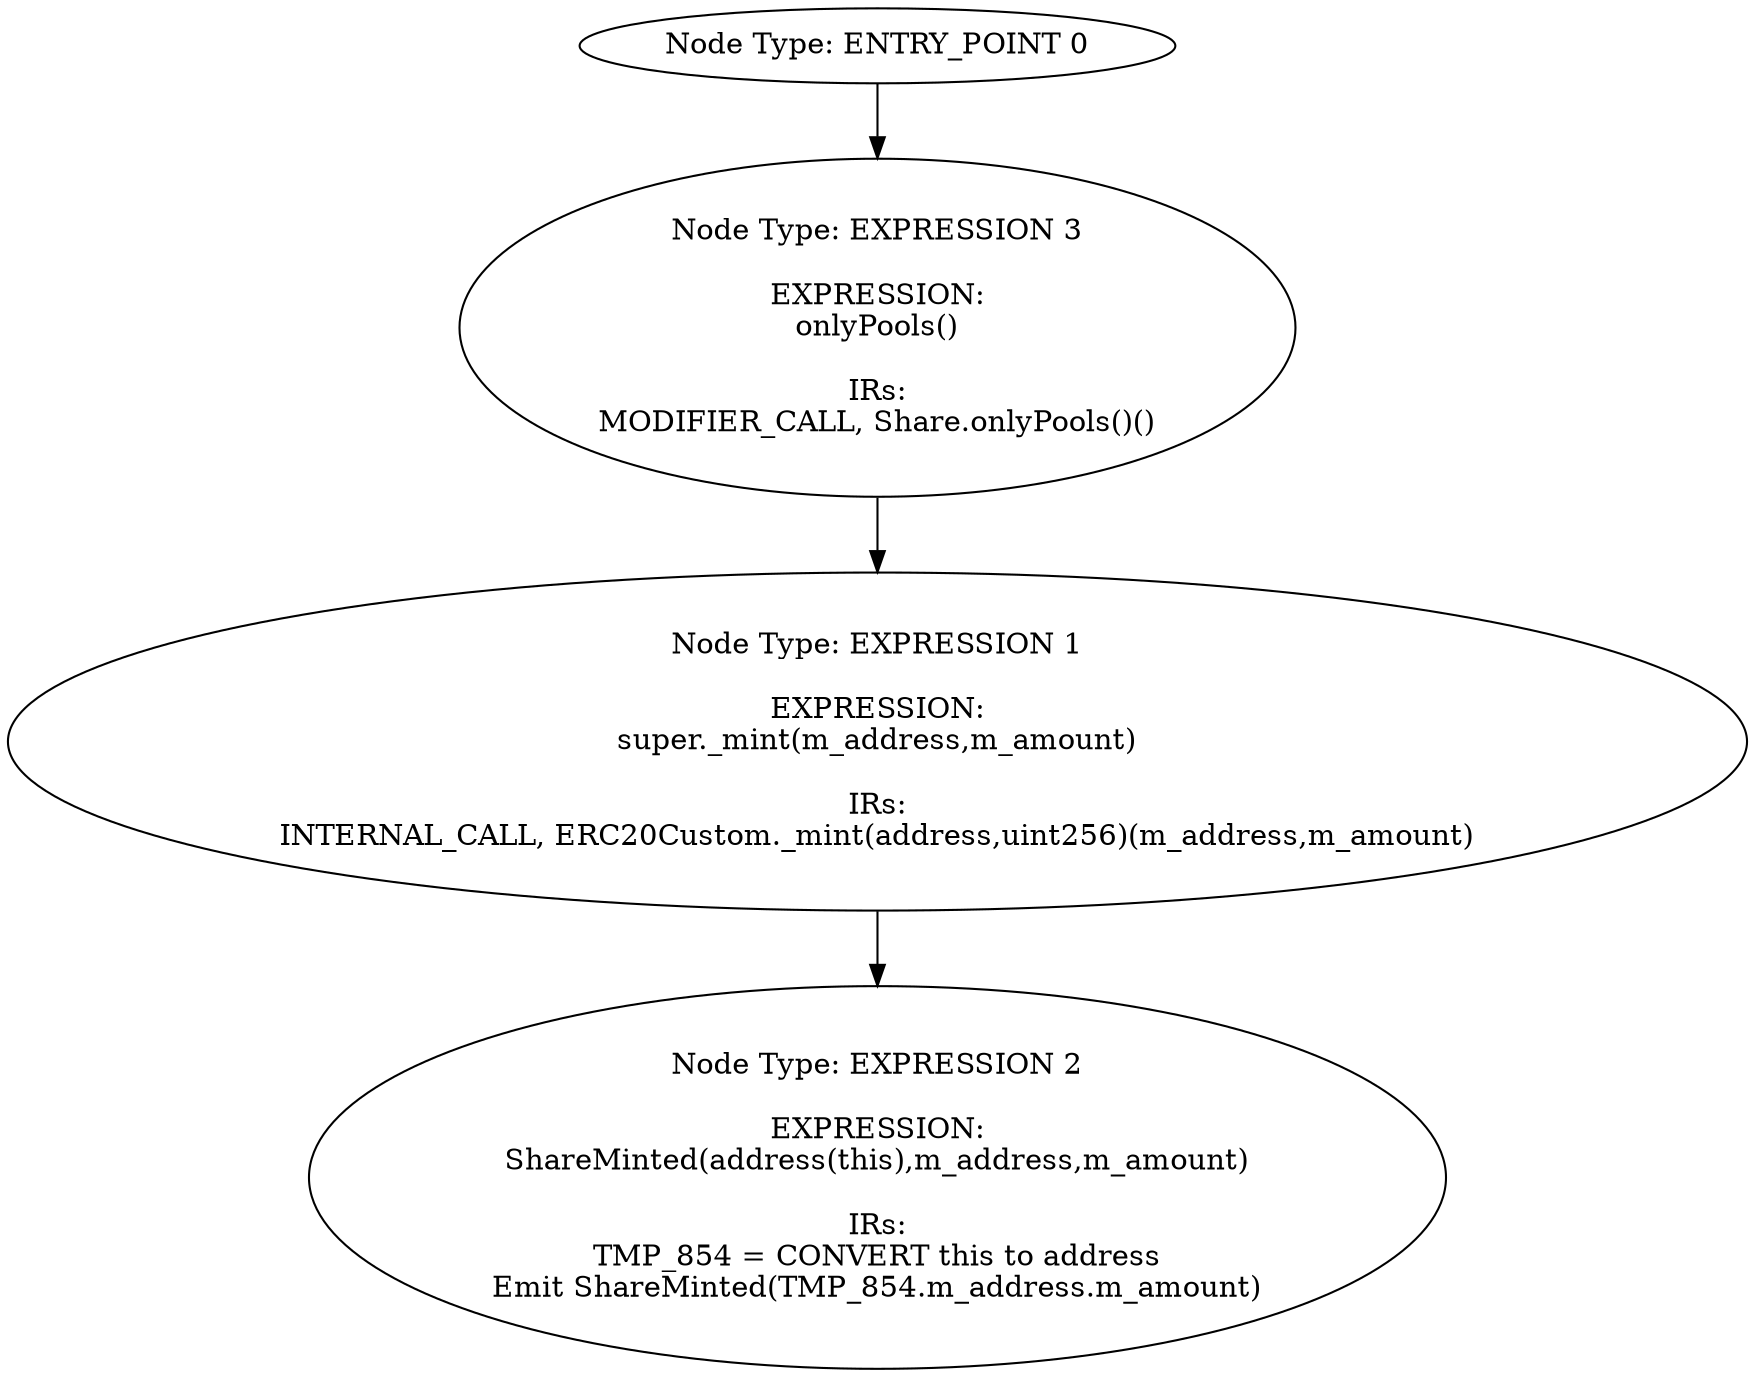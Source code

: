 digraph{
0[label="Node Type: ENTRY_POINT 0
"];
0->3;
1[label="Node Type: EXPRESSION 1

EXPRESSION:
super._mint(m_address,m_amount)

IRs:
INTERNAL_CALL, ERC20Custom._mint(address,uint256)(m_address,m_amount)"];
1->2;
2[label="Node Type: EXPRESSION 2

EXPRESSION:
ShareMinted(address(this),m_address,m_amount)

IRs:
TMP_854 = CONVERT this to address
Emit ShareMinted(TMP_854.m_address.m_amount)"];
3[label="Node Type: EXPRESSION 3

EXPRESSION:
onlyPools()

IRs:
MODIFIER_CALL, Share.onlyPools()()"];
3->1;
}
